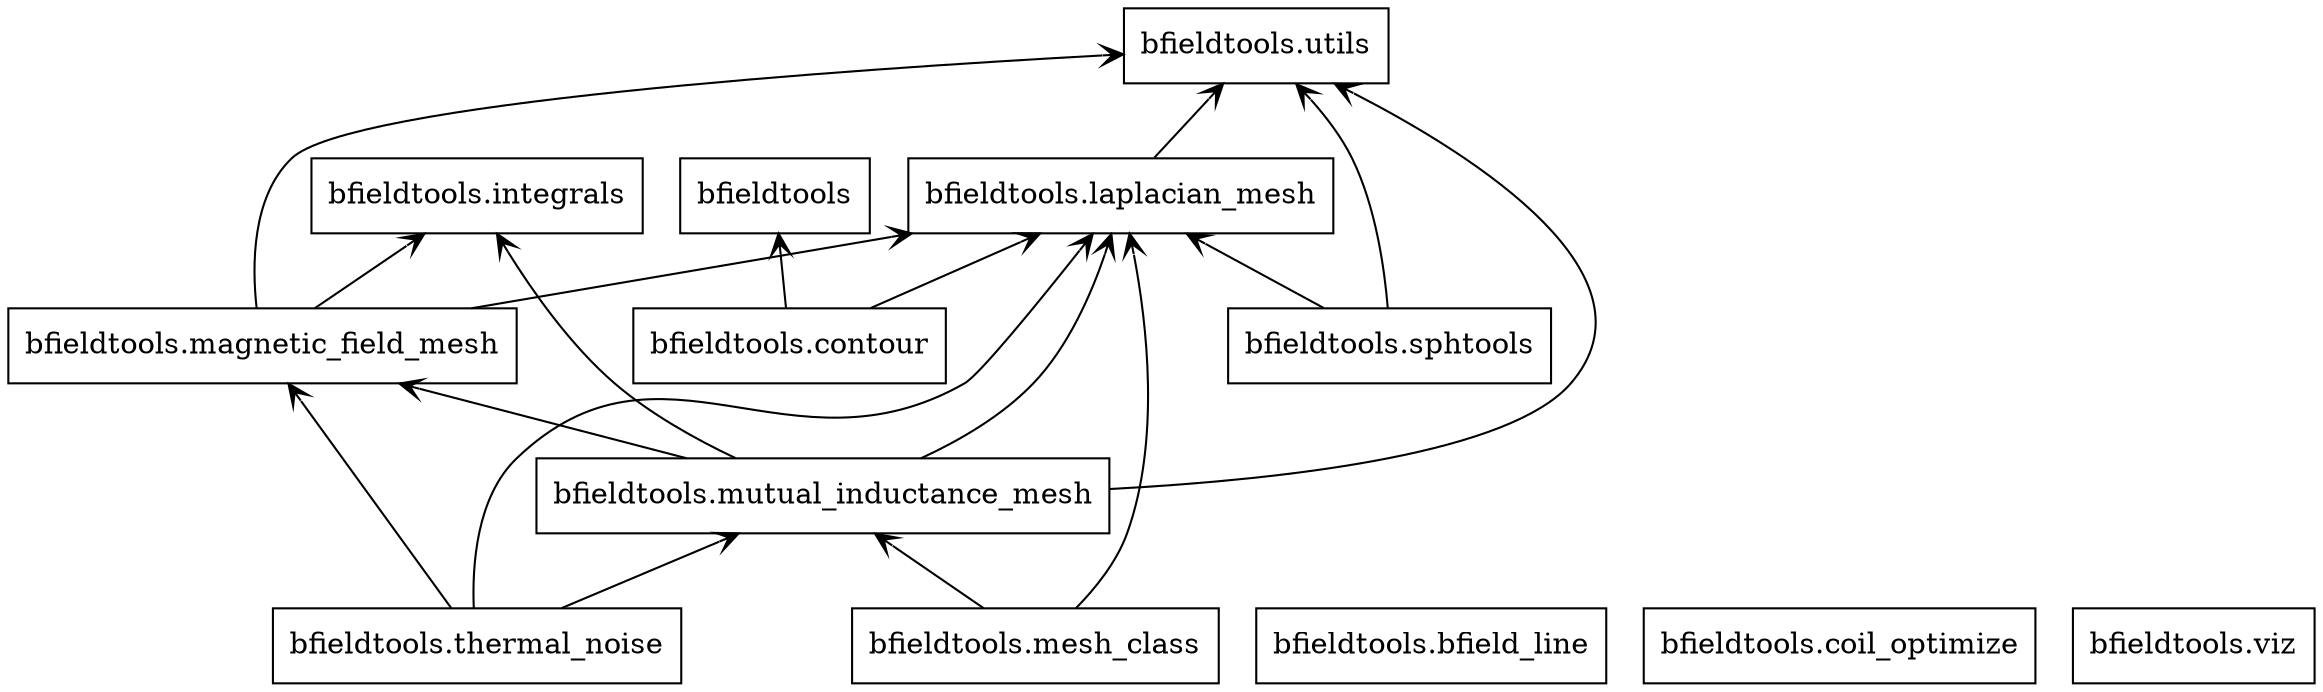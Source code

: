 digraph "packages" {
charset="utf-8"
rankdir=BT
"0" [label="bfieldtools", shape="box"];
"1" [label="bfieldtools.bfield_line", shape="box"];
"2" [label="bfieldtools.coil_optimize", shape="box"];
"3" [label="bfieldtools.contour", shape="box"];
"4" [label="bfieldtools.integrals", shape="box"];
"5" [label="bfieldtools.laplacian_mesh", shape="box"];
"6" [label="bfieldtools.magnetic_field_mesh", shape="box"];
"7" [label="bfieldtools.mesh_class", shape="box"];
"8" [label="bfieldtools.mutual_inductance_mesh", shape="box"];
"9" [label="bfieldtools.sphtools", shape="box"];
"10" [label="bfieldtools.thermal_noise", shape="box"];
"11" [label="bfieldtools.utils", shape="box"];
"12" [label="bfieldtools.viz", shape="box"];
"3" -> "0" [arrowhead="open", arrowtail="none"];
"3" -> "5" [arrowhead="open", arrowtail="none"];
"5" -> "11" [arrowhead="open", arrowtail="none"];
"6" -> "4" [arrowhead="open", arrowtail="none"];
"6" -> "5" [arrowhead="open", arrowtail="none"];
"6" -> "11" [arrowhead="open", arrowtail="none"];
"7" -> "5" [arrowhead="open", arrowtail="none"];
"7" -> "8" [arrowhead="open", arrowtail="none"];
"8" -> "4" [arrowhead="open", arrowtail="none"];
"8" -> "5" [arrowhead="open", arrowtail="none"];
"8" -> "6" [arrowhead="open", arrowtail="none"];
"8" -> "11" [arrowhead="open", arrowtail="none"];
"9" -> "5" [arrowhead="open", arrowtail="none"];
"9" -> "11" [arrowhead="open", arrowtail="none"];
"10" -> "5" [arrowhead="open", arrowtail="none"];
"10" -> "6" [arrowhead="open", arrowtail="none"];
"10" -> "8" [arrowhead="open", arrowtail="none"];
}

